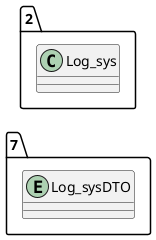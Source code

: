 @startuml 
allow_mixing
left to right direction
package "7"{
entity Log_sysDTO

}
package "2"{
class Log_sys
}
@enduml
